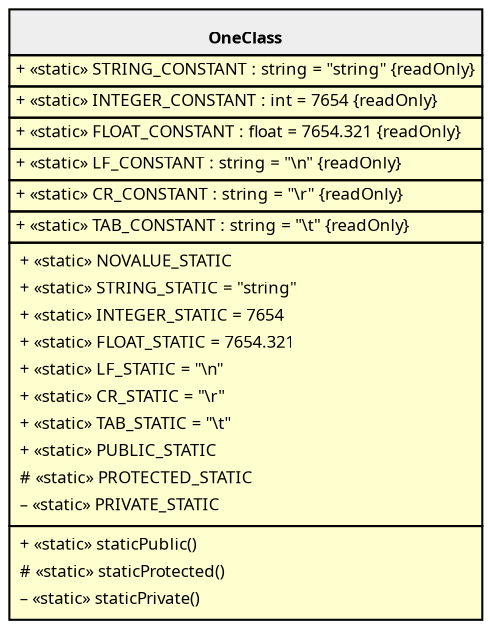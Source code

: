 graph {
  graph [name="G" overlap="false"]
  node [fontname="Verdana" fontsize=8 shape="none" margin=0 fillcolor="#FEFECE" style="filled"]
  edge [fontname="Verdana" fontsize=8]
  "FixtureSix\\OneClass" [shape="none" label=<
<table cellspacing="0" border="0" cellborder="1">
    <tr><td bgcolor="#eeeeee"><b><br/>OneClass</b></td></tr>
    <tr><td align="left">+ «static» STRING_CONSTANT : string = "string" {readOnly}</td></tr>
<tr><td align="left">+ «static» INTEGER_CONSTANT : int = 7654 {readOnly}</td></tr>
<tr><td align="left">+ «static» FLOAT_CONSTANT : float = 7654.321 {readOnly}</td></tr>
<tr><td align="left">+ «static» LF_CONSTANT : string = "\\n" {readOnly}</td></tr>
<tr><td align="left">+ «static» CR_CONSTANT : string = "\\r" {readOnly}</td></tr>
<tr><td align="left">+ «static» TAB_CONSTANT : string = "\\t" {readOnly}</td></tr>

    <tr><td><table border="0" cellspacing="0" cellpadding="2">
<tr><td align="left">+ «static» NOVALUE_STATIC</td></tr>
<tr><td align="left">+ «static» STRING_STATIC = "string"</td></tr>
<tr><td align="left">+ «static» INTEGER_STATIC = 7654</td></tr>
<tr><td align="left">+ «static» FLOAT_STATIC = 7654.321</td></tr>
<tr><td align="left">+ «static» LF_STATIC = "\\n"</td></tr>
<tr><td align="left">+ «static» CR_STATIC = "\\r"</td></tr>
<tr><td align="left">+ «static» TAB_STATIC = "\\t"</td></tr>
<tr><td align="left">+ «static» PUBLIC_STATIC</td></tr>
<tr><td align="left"># «static» PROTECTED_STATIC</td></tr>
<tr><td align="left">– «static» PRIVATE_STATIC</td></tr>
</table></td></tr>
    <tr><td><table border="0" cellspacing="0" cellpadding="2">
<tr><td align="left">+ «static» staticPublic()</td></tr>
<tr><td align="left"># «static» staticProtected()</td></tr>
<tr><td align="left">– «static» staticPrivate()</td></tr>
</table></td></tr>
</table>>]
}
